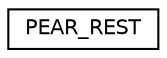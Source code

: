 digraph "Graphical Class Hierarchy"
{
 // LATEX_PDF_SIZE
  edge [fontname="Helvetica",fontsize="10",labelfontname="Helvetica",labelfontsize="10"];
  node [fontname="Helvetica",fontsize="10",shape=record];
  rankdir="LR";
  Node0 [label="PEAR_REST",height=0.2,width=0.4,color="black", fillcolor="white", style="filled",URL="$classPEAR__REST.html",tooltip=" "];
}
